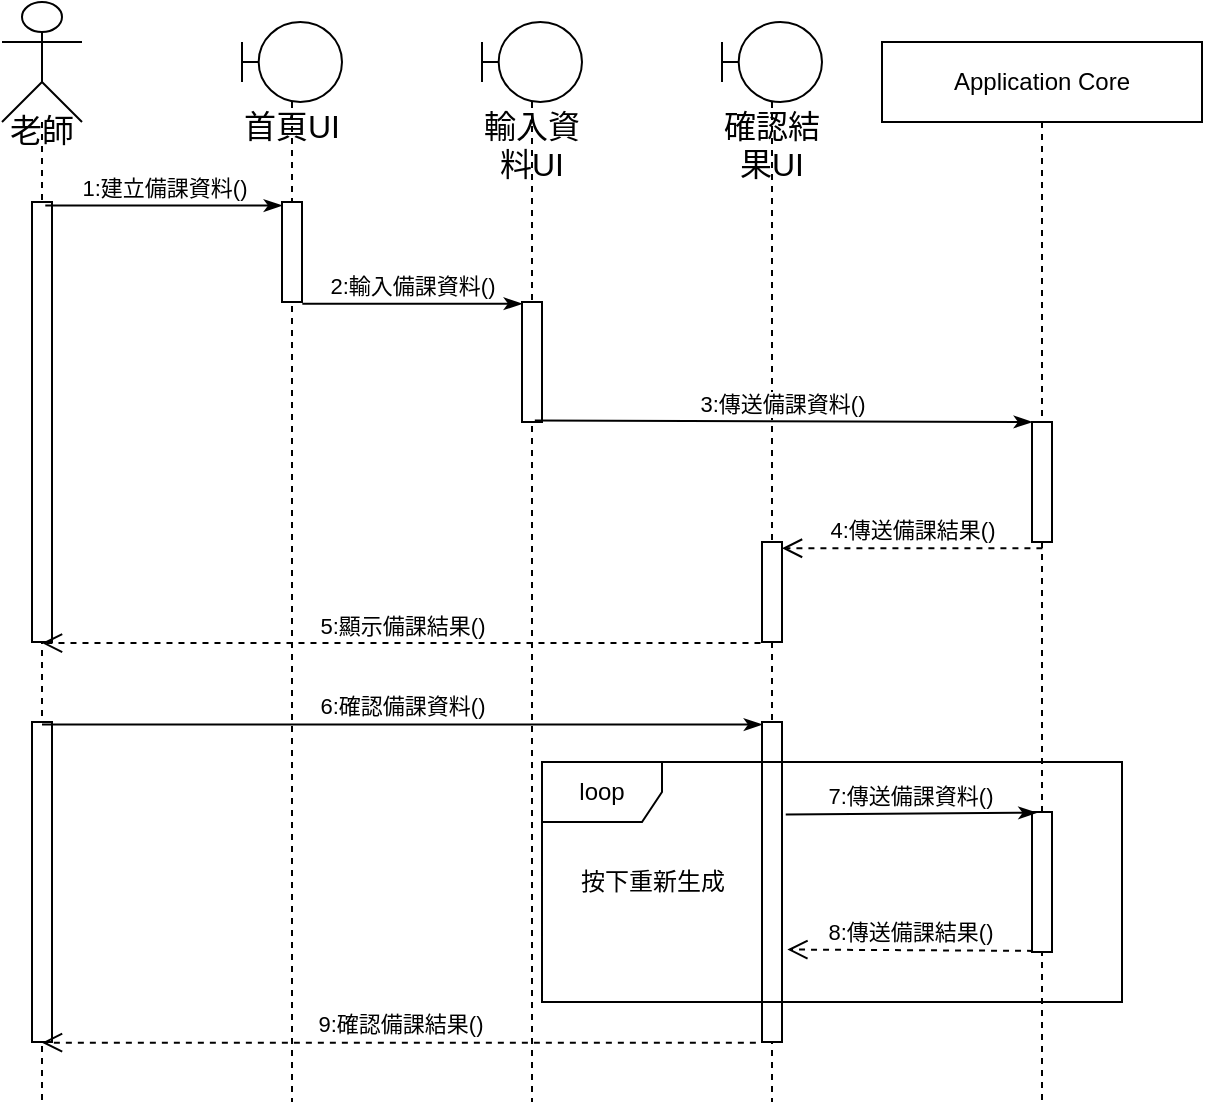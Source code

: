 <mxfile>
    <diagram name="第 1 页" id="_kCn5gWWrIlWfqqUU_DX">
        <mxGraphModel dx="1090" dy="654" grid="1" gridSize="10" guides="1" tooltips="1" connect="1" arrows="1" fold="1" page="1" pageScale="1" pageWidth="1100" pageHeight="1700" math="0" shadow="0">
            <root>
                <mxCell id="0"/>
                <mxCell id="1" parent="0"/>
                <mxCell id="3" value="&lt;p&gt;&lt;font style=&quot;font-size: 16px;&quot;&gt;老師&lt;/font&gt;&lt;/p&gt;" style="shape=umlLifeline;participant=umlActor;perimeter=lifelinePerimeter;whiteSpace=wrap;html=1;container=1;collapsible=0;recursiveResize=0;verticalAlign=top;spacingTop=36;outlineConnect=0;size=60;align=center;" parent="1" vertex="1">
                    <mxGeometry x="130" y="90" width="40" height="550" as="geometry"/>
                </mxCell>
                <mxCell id="52" value="" style="html=1;points=[];perimeter=orthogonalPerimeter;" parent="3" vertex="1">
                    <mxGeometry x="15" y="100" width="10" height="220" as="geometry"/>
                </mxCell>
                <mxCell id="53" value="" style="html=1;points=[];perimeter=orthogonalPerimeter;" parent="3" vertex="1">
                    <mxGeometry x="15" y="360" width="10" height="160" as="geometry"/>
                </mxCell>
                <mxCell id="5" value="首頁UI" style="shape=umlLifeline;participant=umlBoundary;perimeter=lifelinePerimeter;whiteSpace=wrap;html=1;container=1;collapsible=0;recursiveResize=0;verticalAlign=top;spacingTop=36;outlineConnect=0;fontSize=16;" parent="1" vertex="1">
                    <mxGeometry x="250" y="100" width="50" height="540" as="geometry"/>
                </mxCell>
                <mxCell id="16" value="" style="html=1;points=[];perimeter=orthogonalPerimeter;" parent="5" vertex="1">
                    <mxGeometry x="20" y="90" width="10" height="50" as="geometry"/>
                </mxCell>
                <mxCell id="6" value="輸入資料UI" style="shape=umlLifeline;participant=umlBoundary;perimeter=lifelinePerimeter;whiteSpace=wrap;html=1;container=1;collapsible=0;recursiveResize=0;verticalAlign=top;spacingTop=36;outlineConnect=0;fontSize=16;" parent="1" vertex="1">
                    <mxGeometry x="370" y="100" width="50" height="540" as="geometry"/>
                </mxCell>
                <mxCell id="18" value="" style="html=1;points=[];perimeter=orthogonalPerimeter;" parent="6" vertex="1">
                    <mxGeometry x="20" y="140" width="10" height="60" as="geometry"/>
                </mxCell>
                <mxCell id="7" value="確認結果UI" style="shape=umlLifeline;participant=umlBoundary;perimeter=lifelinePerimeter;whiteSpace=wrap;html=1;container=1;collapsible=0;recursiveResize=0;verticalAlign=top;spacingTop=36;outlineConnect=0;fontSize=16;" parent="1" vertex="1">
                    <mxGeometry x="490" y="100" width="50" height="540" as="geometry"/>
                </mxCell>
                <mxCell id="26" value="" style="html=1;points=[];perimeter=orthogonalPerimeter;" parent="7" vertex="1">
                    <mxGeometry x="20" y="260" width="10" height="50" as="geometry"/>
                </mxCell>
                <mxCell id="37" value="" style="html=1;points=[];perimeter=orthogonalPerimeter;" parent="7" vertex="1">
                    <mxGeometry x="20" y="350" width="10" height="160" as="geometry"/>
                </mxCell>
                <mxCell id="8" value="Application Core" style="shape=umlLifeline;perimeter=lifelinePerimeter;whiteSpace=wrap;html=1;container=1;collapsible=0;recursiveResize=0;outlineConnect=0;" parent="1" vertex="1">
                    <mxGeometry x="570" y="110" width="160" height="530" as="geometry"/>
                </mxCell>
                <mxCell id="22" value="" style="html=1;points=[];perimeter=orthogonalPerimeter;" parent="8" vertex="1">
                    <mxGeometry x="75" y="190" width="10" height="60" as="geometry"/>
                </mxCell>
                <mxCell id="46" value="" style="html=1;points=[];perimeter=orthogonalPerimeter;" parent="8" vertex="1">
                    <mxGeometry x="75" y="385" width="10" height="70" as="geometry"/>
                </mxCell>
                <mxCell id="43" value="loop" style="shape=umlFrame;whiteSpace=wrap;html=1;" parent="8" vertex="1">
                    <mxGeometry x="-170" y="360" width="290" height="120" as="geometry"/>
                </mxCell>
                <mxCell id="15" value="1:建立備課資料()" style="html=1;verticalAlign=bottom;endArrow=classicThin;endFill=1;exitX=0.664;exitY=0.008;exitDx=0;exitDy=0;exitPerimeter=0;" parent="1" source="52" target="16" edge="1">
                    <mxGeometry x="-0.004" width="80" relative="1" as="geometry">
                        <mxPoint x="180" y="190" as="sourcePoint"/>
                        <mxPoint x="250" y="190" as="targetPoint"/>
                        <mxPoint as="offset"/>
                    </mxGeometry>
                </mxCell>
                <mxCell id="17" value="2:輸入備課資料()" style="html=1;verticalAlign=bottom;endArrow=classicThin;endFill=1;exitX=1.016;exitY=1.017;exitDx=0;exitDy=0;exitPerimeter=0;" parent="1" source="16" target="18" edge="1">
                    <mxGeometry x="-0.004" width="80" relative="1" as="geometry">
                        <mxPoint x="300" y="260" as="sourcePoint"/>
                        <mxPoint x="360" y="260" as="targetPoint"/>
                        <mxPoint as="offset"/>
                    </mxGeometry>
                </mxCell>
                <mxCell id="21" value="3:傳送備課資料()" style="html=1;verticalAlign=bottom;endArrow=classicThin;endFill=1;exitX=0.64;exitY=0.988;exitDx=0;exitDy=0;exitPerimeter=0;" parent="1" source="18" target="22" edge="1">
                    <mxGeometry x="-0.004" width="80" relative="1" as="geometry">
                        <mxPoint x="430.16" y="300" as="sourcePoint"/>
                        <mxPoint x="540" y="300" as="targetPoint"/>
                        <mxPoint as="offset"/>
                    </mxGeometry>
                </mxCell>
                <mxCell id="24" value="4:傳送備課結果()" style="html=1;verticalAlign=bottom;endArrow=open;dashed=1;endSize=8;exitX=0.521;exitY=1.052;exitDx=0;exitDy=0;exitPerimeter=0;" parent="1" source="22" target="26" edge="1">
                    <mxGeometry x="-0.002" relative="1" as="geometry">
                        <mxPoint x="620" y="360" as="sourcePoint"/>
                        <mxPoint x="550" y="363" as="targetPoint"/>
                        <mxPoint as="offset"/>
                    </mxGeometry>
                </mxCell>
                <mxCell id="36" value="5:顯示備課結果()" style="html=1;verticalAlign=bottom;endArrow=open;dashed=1;endSize=8;exitX=-0.076;exitY=1.011;exitDx=0;exitDy=0;exitPerimeter=0;" parent="1" source="26" target="3" edge="1">
                    <mxGeometry x="-0.002" relative="1" as="geometry">
                        <mxPoint x="480.21" y="410" as="sourcePoint"/>
                        <mxPoint x="180" y="411" as="targetPoint"/>
                        <mxPoint as="offset"/>
                    </mxGeometry>
                </mxCell>
                <mxCell id="38" value="6:確認備課資料()" style="html=1;verticalAlign=bottom;endArrow=classicThin;endFill=1;entryX=0.003;entryY=0.008;entryDx=0;entryDy=0;entryPerimeter=0;" parent="1" source="3" target="37" edge="1">
                    <mxGeometry x="-0.004" width="80" relative="1" as="geometry">
                        <mxPoint x="180" y="451" as="sourcePoint"/>
                        <mxPoint x="379.84" y="450" as="targetPoint"/>
                        <mxPoint as="offset"/>
                    </mxGeometry>
                </mxCell>
                <mxCell id="47" value="7:傳送備課資料()" style="html=1;verticalAlign=bottom;endArrow=classicThin;endFill=1;exitX=1.188;exitY=0.289;exitDx=0;exitDy=0;exitPerimeter=0;entryX=0.231;entryY=0.005;entryDx=0;entryDy=0;entryPerimeter=0;" parent="1" source="37" target="46" edge="1">
                    <mxGeometry x="-0.004" width="80" relative="1" as="geometry">
                        <mxPoint x="540" y="495" as="sourcePoint"/>
                        <mxPoint x="620" y="496" as="targetPoint"/>
                        <mxPoint as="offset"/>
                    </mxGeometry>
                </mxCell>
                <mxCell id="48" value="8:傳送備課結果()" style="html=1;verticalAlign=bottom;endArrow=open;dashed=1;endSize=8;exitX=0.052;exitY=0.992;exitDx=0;exitDy=0;exitPerimeter=0;entryX=1.269;entryY=0.711;entryDx=0;entryDy=0;entryPerimeter=0;" parent="1" source="46" target="37" edge="1">
                    <mxGeometry x="-0.002" relative="1" as="geometry">
                        <mxPoint x="630.21" y="565.0" as="sourcePoint"/>
                        <mxPoint x="540" y="564" as="targetPoint"/>
                        <mxPoint as="offset"/>
                    </mxGeometry>
                </mxCell>
                <mxCell id="49" value="按下重新生成" style="text;html=1;align=center;verticalAlign=middle;resizable=0;points=[];autosize=1;strokeColor=none;fillColor=none;" parent="1" vertex="1">
                    <mxGeometry x="405" y="515" width="100" height="30" as="geometry"/>
                </mxCell>
                <mxCell id="50" value="9:確認備課結果()" style="html=1;verticalAlign=bottom;endArrow=open;dashed=1;endSize=8;exitX=-0.307;exitY=1.002;exitDx=0;exitDy=0;exitPerimeter=0;" parent="1" source="37" target="3" edge="1">
                    <mxGeometry x="-0.002" relative="1" as="geometry">
                        <mxPoint x="460.11" y="610.0" as="sourcePoint"/>
                        <mxPoint x="180" y="610" as="targetPoint"/>
                        <mxPoint as="offset"/>
                    </mxGeometry>
                </mxCell>
            </root>
        </mxGraphModel>
    </diagram>
</mxfile>